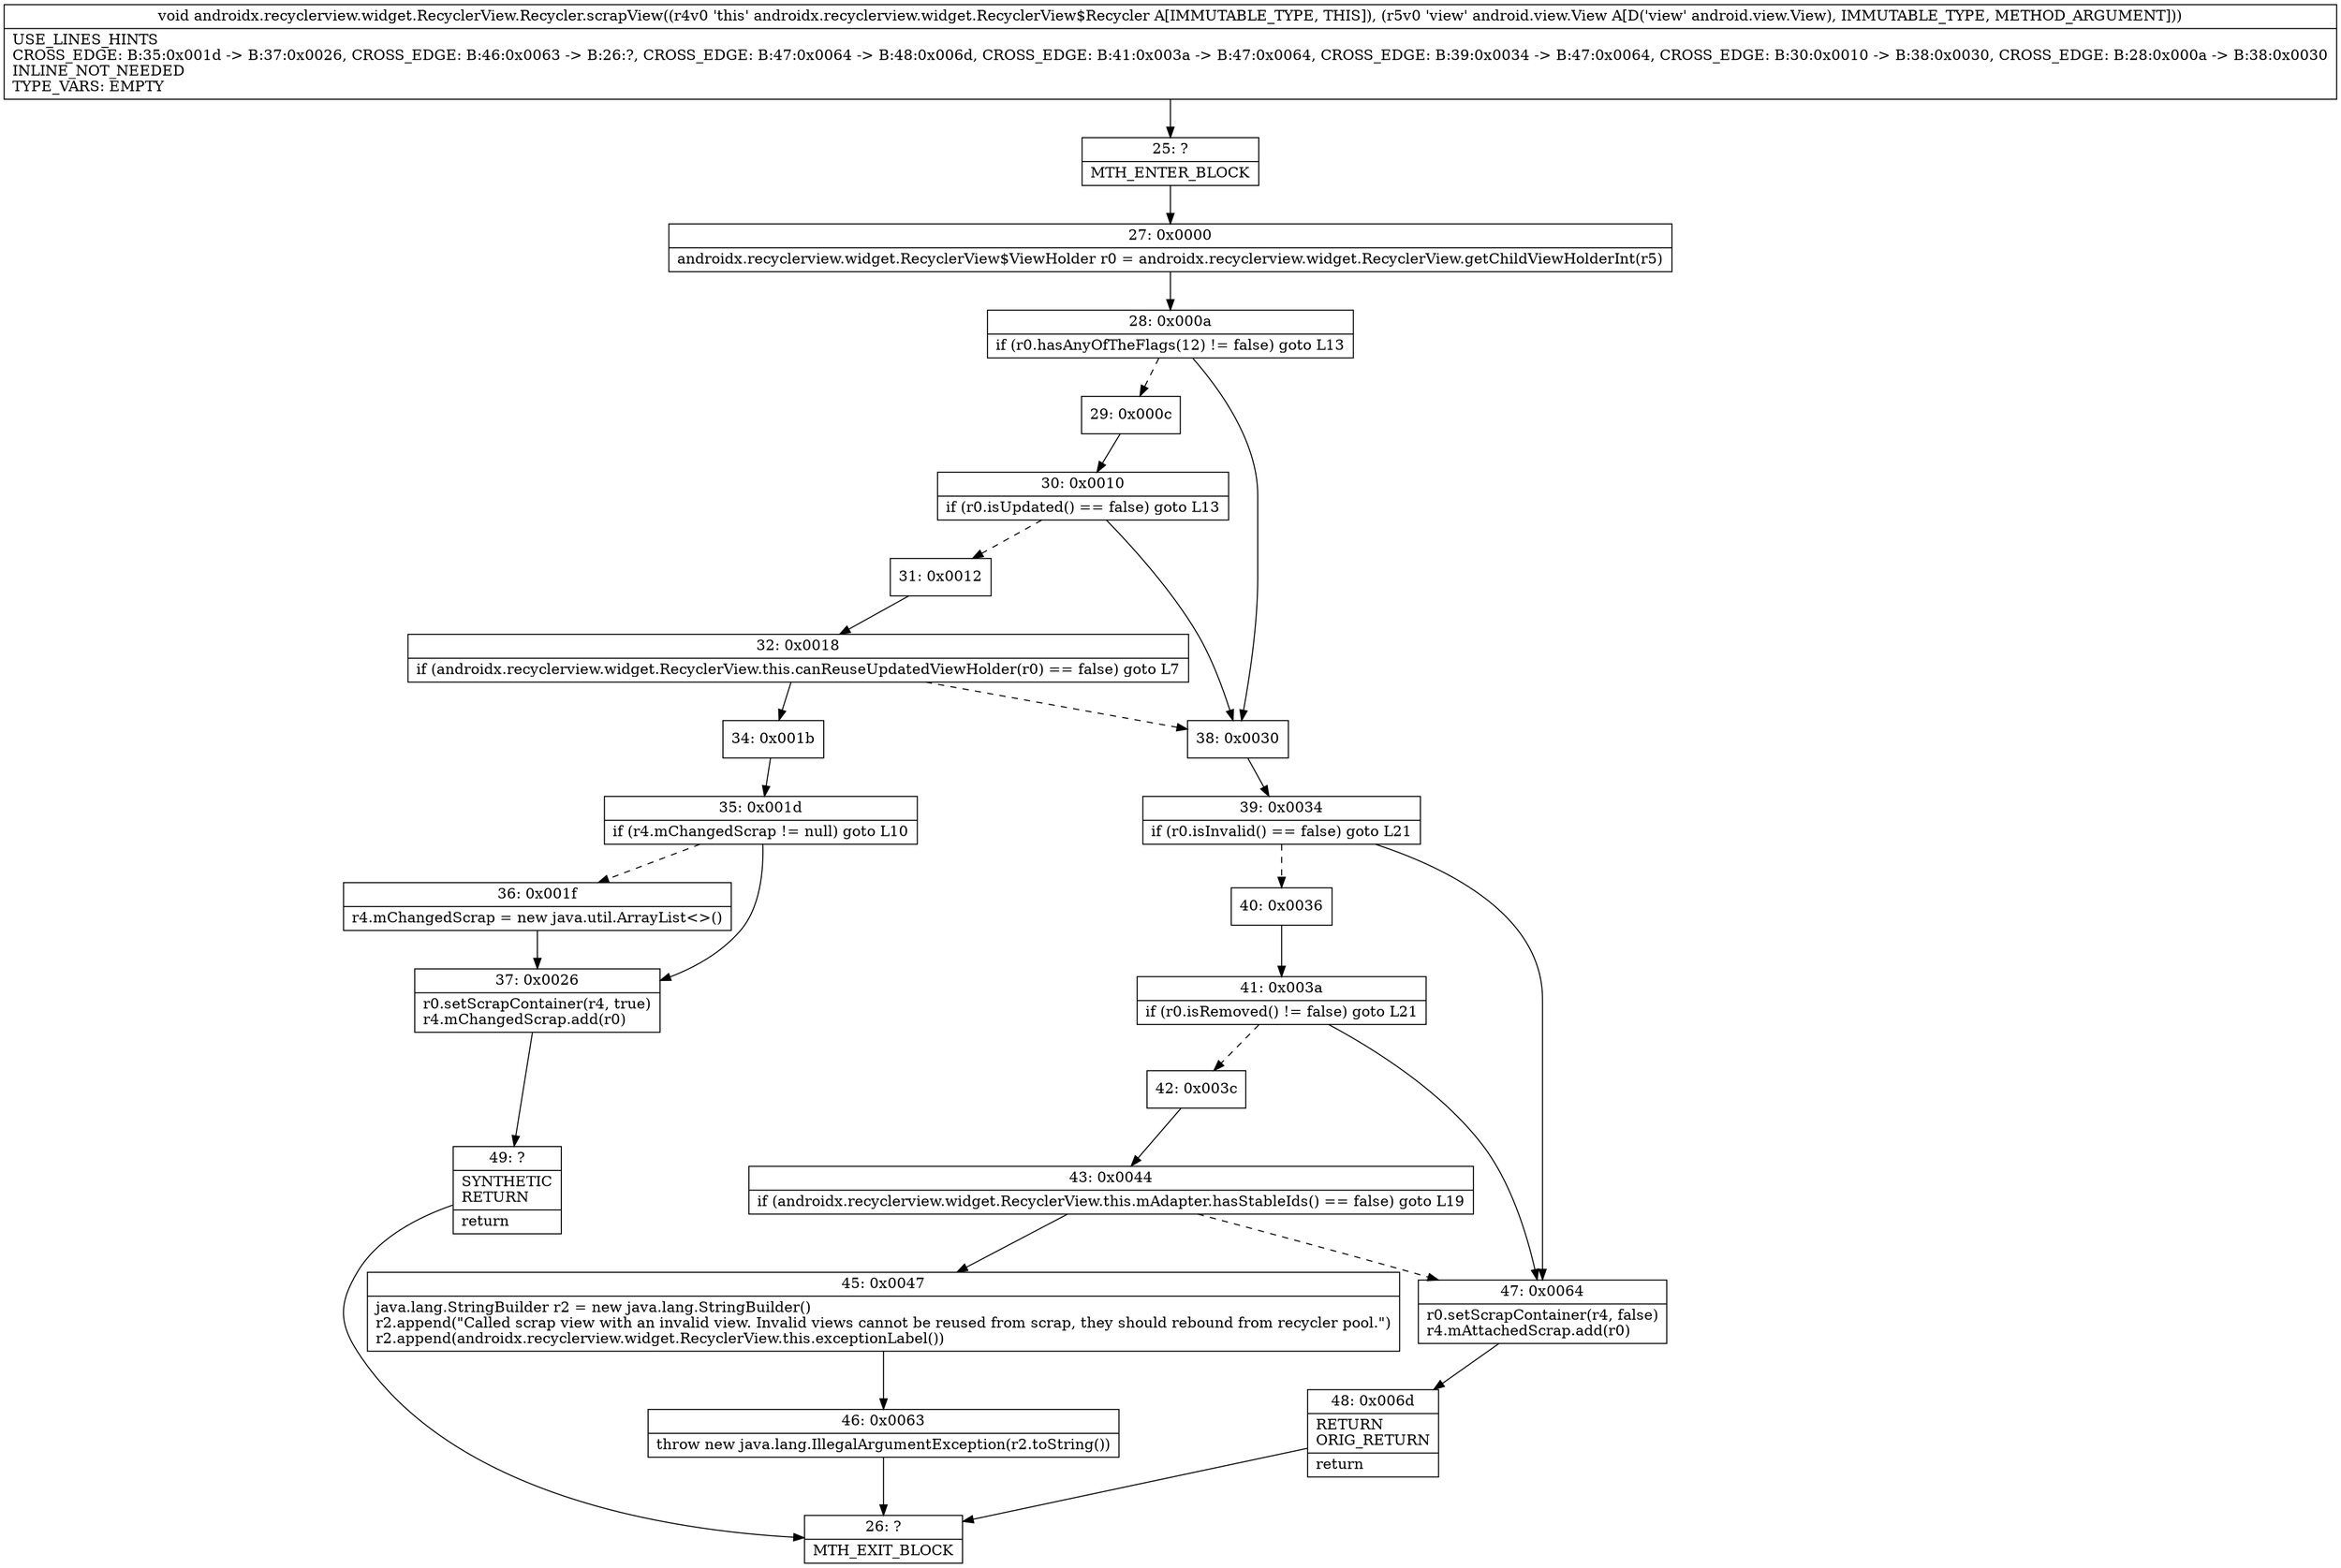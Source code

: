 digraph "CFG forandroidx.recyclerview.widget.RecyclerView.Recycler.scrapView(Landroid\/view\/View;)V" {
Node_25 [shape=record,label="{25\:\ ?|MTH_ENTER_BLOCK\l}"];
Node_27 [shape=record,label="{27\:\ 0x0000|androidx.recyclerview.widget.RecyclerView$ViewHolder r0 = androidx.recyclerview.widget.RecyclerView.getChildViewHolderInt(r5)\l}"];
Node_28 [shape=record,label="{28\:\ 0x000a|if (r0.hasAnyOfTheFlags(12) != false) goto L13\l}"];
Node_29 [shape=record,label="{29\:\ 0x000c}"];
Node_30 [shape=record,label="{30\:\ 0x0010|if (r0.isUpdated() == false) goto L13\l}"];
Node_31 [shape=record,label="{31\:\ 0x0012}"];
Node_32 [shape=record,label="{32\:\ 0x0018|if (androidx.recyclerview.widget.RecyclerView.this.canReuseUpdatedViewHolder(r0) == false) goto L7\l}"];
Node_34 [shape=record,label="{34\:\ 0x001b}"];
Node_35 [shape=record,label="{35\:\ 0x001d|if (r4.mChangedScrap != null) goto L10\l}"];
Node_36 [shape=record,label="{36\:\ 0x001f|r4.mChangedScrap = new java.util.ArrayList\<\>()\l}"];
Node_37 [shape=record,label="{37\:\ 0x0026|r0.setScrapContainer(r4, true)\lr4.mChangedScrap.add(r0)\l}"];
Node_49 [shape=record,label="{49\:\ ?|SYNTHETIC\lRETURN\l|return\l}"];
Node_26 [shape=record,label="{26\:\ ?|MTH_EXIT_BLOCK\l}"];
Node_38 [shape=record,label="{38\:\ 0x0030}"];
Node_39 [shape=record,label="{39\:\ 0x0034|if (r0.isInvalid() == false) goto L21\l}"];
Node_40 [shape=record,label="{40\:\ 0x0036}"];
Node_41 [shape=record,label="{41\:\ 0x003a|if (r0.isRemoved() != false) goto L21\l}"];
Node_42 [shape=record,label="{42\:\ 0x003c}"];
Node_43 [shape=record,label="{43\:\ 0x0044|if (androidx.recyclerview.widget.RecyclerView.this.mAdapter.hasStableIds() == false) goto L19\l}"];
Node_45 [shape=record,label="{45\:\ 0x0047|java.lang.StringBuilder r2 = new java.lang.StringBuilder()\lr2.append(\"Called scrap view with an invalid view. Invalid views cannot be reused from scrap, they should rebound from recycler pool.\")\lr2.append(androidx.recyclerview.widget.RecyclerView.this.exceptionLabel())\l}"];
Node_46 [shape=record,label="{46\:\ 0x0063|throw new java.lang.IllegalArgumentException(r2.toString())\l}"];
Node_47 [shape=record,label="{47\:\ 0x0064|r0.setScrapContainer(r4, false)\lr4.mAttachedScrap.add(r0)\l}"];
Node_48 [shape=record,label="{48\:\ 0x006d|RETURN\lORIG_RETURN\l|return\l}"];
MethodNode[shape=record,label="{void androidx.recyclerview.widget.RecyclerView.Recycler.scrapView((r4v0 'this' androidx.recyclerview.widget.RecyclerView$Recycler A[IMMUTABLE_TYPE, THIS]), (r5v0 'view' android.view.View A[D('view' android.view.View), IMMUTABLE_TYPE, METHOD_ARGUMENT]))  | USE_LINES_HINTS\lCROSS_EDGE: B:35:0x001d \-\> B:37:0x0026, CROSS_EDGE: B:46:0x0063 \-\> B:26:?, CROSS_EDGE: B:47:0x0064 \-\> B:48:0x006d, CROSS_EDGE: B:41:0x003a \-\> B:47:0x0064, CROSS_EDGE: B:39:0x0034 \-\> B:47:0x0064, CROSS_EDGE: B:30:0x0010 \-\> B:38:0x0030, CROSS_EDGE: B:28:0x000a \-\> B:38:0x0030\lINLINE_NOT_NEEDED\lTYPE_VARS: EMPTY\l}"];
MethodNode -> Node_25;Node_25 -> Node_27;
Node_27 -> Node_28;
Node_28 -> Node_29[style=dashed];
Node_28 -> Node_38;
Node_29 -> Node_30;
Node_30 -> Node_31[style=dashed];
Node_30 -> Node_38;
Node_31 -> Node_32;
Node_32 -> Node_34;
Node_32 -> Node_38[style=dashed];
Node_34 -> Node_35;
Node_35 -> Node_36[style=dashed];
Node_35 -> Node_37;
Node_36 -> Node_37;
Node_37 -> Node_49;
Node_49 -> Node_26;
Node_38 -> Node_39;
Node_39 -> Node_40[style=dashed];
Node_39 -> Node_47;
Node_40 -> Node_41;
Node_41 -> Node_42[style=dashed];
Node_41 -> Node_47;
Node_42 -> Node_43;
Node_43 -> Node_45;
Node_43 -> Node_47[style=dashed];
Node_45 -> Node_46;
Node_46 -> Node_26;
Node_47 -> Node_48;
Node_48 -> Node_26;
}

